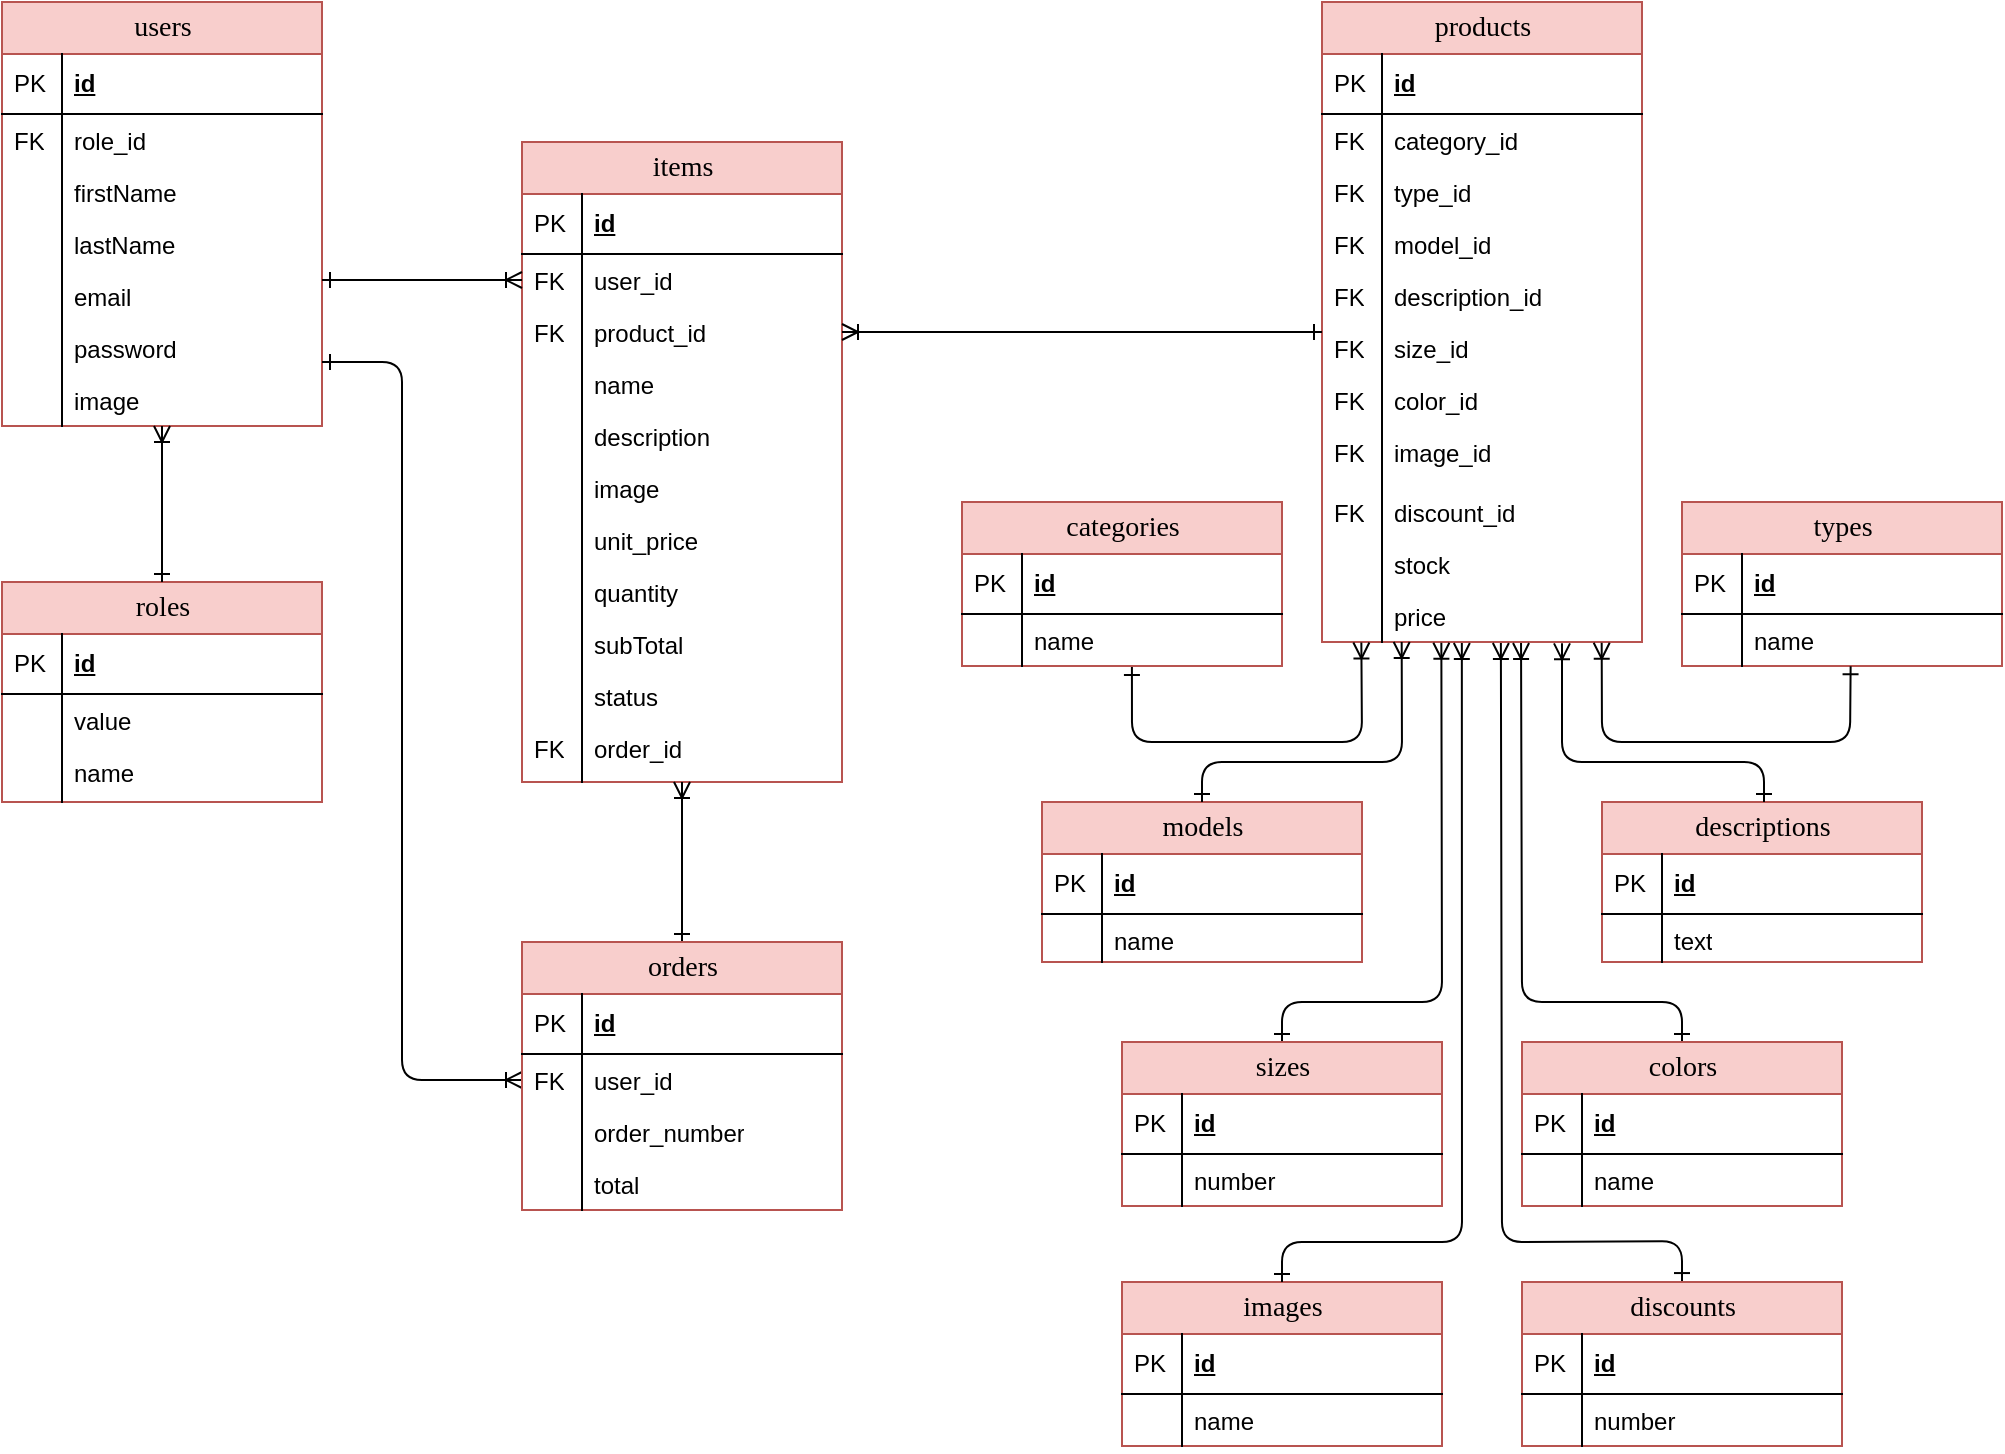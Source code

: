 <mxfile version="14.1.8" type="device"><diagram name="Page-1" id="e56a1550-8fbb-45ad-956c-1786394a9013"><mxGraphModel dx="1073" dy="885" grid="1" gridSize="10" guides="1" tooltips="1" connect="1" arrows="1" fold="1" page="1" pageScale="1" pageWidth="1100" pageHeight="850" background="#ffffff" math="0" shadow="0"><root><mxCell id="0"/><mxCell id="1" parent="0"/><mxCell id="dhrYQRchFxO8-QYvW4jf-20" value="users" style="swimlane;html=1;fontStyle=0;childLayout=stackLayout;horizontal=1;startSize=26;fillColor=#f8cecc;horizontalStack=0;resizeParent=1;resizeLast=0;collapsible=1;marginBottom=0;swimlaneFillColor=#ffffff;align=center;rounded=0;shadow=0;comic=0;labelBackgroundColor=none;strokeWidth=1;fontFamily=Verdana;fontSize=14;swimlaneLine=1;strokeColor=#b85450;" parent="1" vertex="1"><mxGeometry x="60" y="60" width="160" height="212" as="geometry"/></mxCell><mxCell id="dhrYQRchFxO8-QYvW4jf-21" value="id" style="shape=partialRectangle;top=0;left=0;right=0;bottom=1;html=1;align=left;verticalAlign=middle;fillColor=none;spacingLeft=34;spacingRight=4;whiteSpace=wrap;overflow=hidden;rotatable=0;points=[[0,0.5],[1,0.5]];portConstraint=eastwest;dropTarget=0;fontStyle=5;" parent="dhrYQRchFxO8-QYvW4jf-20" vertex="1"><mxGeometry y="26" width="160" height="30" as="geometry"/></mxCell><mxCell id="dhrYQRchFxO8-QYvW4jf-22" value="PK" style="shape=partialRectangle;top=0;left=0;bottom=0;html=1;fillColor=none;align=left;verticalAlign=middle;spacingLeft=4;spacingRight=4;whiteSpace=wrap;overflow=hidden;rotatable=0;points=[];portConstraint=eastwest;part=1;" parent="dhrYQRchFxO8-QYvW4jf-21" vertex="1" connectable="0"><mxGeometry width="30" height="30" as="geometry"/></mxCell><mxCell id="dhrYQRchFxO8-QYvW4jf-31" value="role_id" style="shape=partialRectangle;top=0;left=0;right=0;bottom=0;html=1;align=left;verticalAlign=top;fillColor=none;spacingLeft=34;spacingRight=4;whiteSpace=wrap;overflow=hidden;rotatable=0;points=[[0,0.5],[1,0.5]];portConstraint=eastwest;dropTarget=0;" parent="dhrYQRchFxO8-QYvW4jf-20" vertex="1"><mxGeometry y="56" width="160" height="26" as="geometry"/></mxCell><mxCell id="dhrYQRchFxO8-QYvW4jf-32" value="FK" style="shape=partialRectangle;top=0;left=0;bottom=0;html=1;fillColor=none;align=left;verticalAlign=top;spacingLeft=4;spacingRight=4;whiteSpace=wrap;overflow=hidden;rotatable=0;points=[];portConstraint=eastwest;part=1;" parent="dhrYQRchFxO8-QYvW4jf-31" vertex="1" connectable="0"><mxGeometry width="30" height="26" as="geometry"/></mxCell><mxCell id="dhrYQRchFxO8-QYvW4jf-23" value="firstName" style="shape=partialRectangle;top=0;left=0;right=0;bottom=0;html=1;align=left;verticalAlign=top;fillColor=none;spacingLeft=34;spacingRight=4;whiteSpace=wrap;overflow=hidden;rotatable=0;points=[[0,0.5],[1,0.5]];portConstraint=eastwest;dropTarget=0;" parent="dhrYQRchFxO8-QYvW4jf-20" vertex="1"><mxGeometry y="82" width="160" height="26" as="geometry"/></mxCell><mxCell id="dhrYQRchFxO8-QYvW4jf-24" value="" style="shape=partialRectangle;top=0;left=0;bottom=0;html=1;fillColor=none;align=left;verticalAlign=top;spacingLeft=4;spacingRight=4;whiteSpace=wrap;overflow=hidden;rotatable=0;points=[];portConstraint=eastwest;part=1;" parent="dhrYQRchFxO8-QYvW4jf-23" vertex="1" connectable="0"><mxGeometry width="30" height="26" as="geometry"/></mxCell><mxCell id="dhrYQRchFxO8-QYvW4jf-25" value="lastName" style="shape=partialRectangle;top=0;left=0;right=0;bottom=0;html=1;align=left;verticalAlign=top;fillColor=none;spacingLeft=34;spacingRight=4;whiteSpace=wrap;overflow=hidden;rotatable=0;points=[[0,0.5],[1,0.5]];portConstraint=eastwest;dropTarget=0;" parent="dhrYQRchFxO8-QYvW4jf-20" vertex="1"><mxGeometry y="108" width="160" height="26" as="geometry"/></mxCell><mxCell id="dhrYQRchFxO8-QYvW4jf-26" value="" style="shape=partialRectangle;top=0;left=0;bottom=0;html=1;fillColor=none;align=left;verticalAlign=top;spacingLeft=4;spacingRight=4;whiteSpace=wrap;overflow=hidden;rotatable=0;points=[];portConstraint=eastwest;part=1;" parent="dhrYQRchFxO8-QYvW4jf-25" vertex="1" connectable="0"><mxGeometry width="30" height="26" as="geometry"/></mxCell><mxCell id="dhrYQRchFxO8-QYvW4jf-27" value="email" style="shape=partialRectangle;top=0;left=0;right=0;bottom=0;html=1;align=left;verticalAlign=top;fillColor=none;spacingLeft=34;spacingRight=4;whiteSpace=wrap;overflow=hidden;rotatable=0;points=[[0,0.5],[1,0.5]];portConstraint=eastwest;dropTarget=0;" parent="dhrYQRchFxO8-QYvW4jf-20" vertex="1"><mxGeometry y="134" width="160" height="26" as="geometry"/></mxCell><mxCell id="dhrYQRchFxO8-QYvW4jf-28" value="" style="shape=partialRectangle;top=0;left=0;bottom=0;html=1;fillColor=none;align=left;verticalAlign=top;spacingLeft=4;spacingRight=4;whiteSpace=wrap;overflow=hidden;rotatable=0;points=[];portConstraint=eastwest;part=1;" parent="dhrYQRchFxO8-QYvW4jf-27" vertex="1" connectable="0"><mxGeometry width="30" height="26" as="geometry"/></mxCell><mxCell id="dhrYQRchFxO8-QYvW4jf-29" value="password" style="shape=partialRectangle;top=0;left=0;right=0;bottom=0;html=1;align=left;verticalAlign=top;fillColor=none;spacingLeft=34;spacingRight=4;whiteSpace=wrap;overflow=hidden;rotatable=0;points=[[0,0.5],[1,0.5]];portConstraint=eastwest;dropTarget=0;" parent="dhrYQRchFxO8-QYvW4jf-20" vertex="1"><mxGeometry y="160" width="160" height="26" as="geometry"/></mxCell><mxCell id="dhrYQRchFxO8-QYvW4jf-30" value="" style="shape=partialRectangle;top=0;left=0;bottom=0;html=1;fillColor=none;align=left;verticalAlign=top;spacingLeft=4;spacingRight=4;whiteSpace=wrap;overflow=hidden;rotatable=0;points=[];portConstraint=eastwest;part=1;" parent="dhrYQRchFxO8-QYvW4jf-29" vertex="1" connectable="0"><mxGeometry width="30" height="26" as="geometry"/></mxCell><mxCell id="dhrYQRchFxO8-QYvW4jf-129" value="image" style="shape=partialRectangle;top=0;left=0;right=0;bottom=0;html=1;align=left;verticalAlign=top;fillColor=none;spacingLeft=34;spacingRight=4;whiteSpace=wrap;overflow=hidden;rotatable=0;points=[[0,0.5],[1,0.5]];portConstraint=eastwest;dropTarget=0;" parent="dhrYQRchFxO8-QYvW4jf-20" vertex="1"><mxGeometry y="186" width="160" height="26" as="geometry"/></mxCell><mxCell id="dhrYQRchFxO8-QYvW4jf-130" value="" style="shape=partialRectangle;top=0;left=0;bottom=0;html=1;fillColor=none;align=left;verticalAlign=top;spacingLeft=4;spacingRight=4;whiteSpace=wrap;overflow=hidden;rotatable=0;points=[];portConstraint=eastwest;part=1;" parent="dhrYQRchFxO8-QYvW4jf-129" vertex="1" connectable="0"><mxGeometry width="30" height="26" as="geometry"/></mxCell><mxCell id="dhrYQRchFxO8-QYvW4jf-57" value="categories" style="swimlane;html=1;fontStyle=0;childLayout=stackLayout;horizontal=1;startSize=26;fillColor=#f8cecc;horizontalStack=0;resizeParent=1;resizeLast=0;collapsible=1;marginBottom=0;swimlaneFillColor=#ffffff;align=center;rounded=0;shadow=0;comic=0;labelBackgroundColor=none;strokeWidth=1;fontFamily=Verdana;fontSize=14;swimlaneLine=1;strokeColor=#b85450;" parent="1" vertex="1"><mxGeometry x="540" y="310" width="160" height="82" as="geometry"/></mxCell><mxCell id="dhrYQRchFxO8-QYvW4jf-58" value="id" style="shape=partialRectangle;top=0;left=0;right=0;bottom=1;html=1;align=left;verticalAlign=middle;fillColor=none;spacingLeft=34;spacingRight=4;whiteSpace=wrap;overflow=hidden;rotatable=0;points=[[0,0.5],[1,0.5]];portConstraint=eastwest;dropTarget=0;fontStyle=5;" parent="dhrYQRchFxO8-QYvW4jf-57" vertex="1"><mxGeometry y="26" width="160" height="30" as="geometry"/></mxCell><mxCell id="dhrYQRchFxO8-QYvW4jf-59" value="PK" style="shape=partialRectangle;top=0;left=0;bottom=0;html=1;fillColor=none;align=left;verticalAlign=middle;spacingLeft=4;spacingRight=4;whiteSpace=wrap;overflow=hidden;rotatable=0;points=[];portConstraint=eastwest;part=1;" parent="dhrYQRchFxO8-QYvW4jf-58" vertex="1" connectable="0"><mxGeometry width="30" height="30" as="geometry"/></mxCell><mxCell id="dhrYQRchFxO8-QYvW4jf-60" value="name" style="shape=partialRectangle;top=0;left=0;right=0;bottom=0;html=1;align=left;verticalAlign=top;fillColor=none;spacingLeft=34;spacingRight=4;whiteSpace=wrap;overflow=hidden;rotatable=0;points=[[0,0.5],[1,0.5]];portConstraint=eastwest;dropTarget=0;" parent="dhrYQRchFxO8-QYvW4jf-57" vertex="1"><mxGeometry y="56" width="160" height="26" as="geometry"/></mxCell><mxCell id="dhrYQRchFxO8-QYvW4jf-61" value="" style="shape=partialRectangle;top=0;left=0;bottom=0;html=1;fillColor=none;align=left;verticalAlign=top;spacingLeft=4;spacingRight=4;whiteSpace=wrap;overflow=hidden;rotatable=0;points=[];portConstraint=eastwest;part=1;" parent="dhrYQRchFxO8-QYvW4jf-60" vertex="1" connectable="0"><mxGeometry width="30" height="26" as="geometry"/></mxCell><mxCell id="dhrYQRchFxO8-QYvW4jf-70" value="types" style="swimlane;html=1;fontStyle=0;childLayout=stackLayout;horizontal=1;startSize=26;fillColor=#f8cecc;horizontalStack=0;resizeParent=1;resizeLast=0;collapsible=1;marginBottom=0;swimlaneFillColor=#ffffff;align=center;rounded=0;shadow=0;comic=0;labelBackgroundColor=none;strokeWidth=1;fontFamily=Verdana;fontSize=14;swimlaneLine=1;strokeColor=#b85450;" parent="1" vertex="1"><mxGeometry x="900" y="310" width="160" height="82" as="geometry"/></mxCell><mxCell id="dhrYQRchFxO8-QYvW4jf-71" value="id" style="shape=partialRectangle;top=0;left=0;right=0;bottom=1;html=1;align=left;verticalAlign=middle;fillColor=none;spacingLeft=34;spacingRight=4;whiteSpace=wrap;overflow=hidden;rotatable=0;points=[[0,0.5],[1,0.5]];portConstraint=eastwest;dropTarget=0;fontStyle=5;" parent="dhrYQRchFxO8-QYvW4jf-70" vertex="1"><mxGeometry y="26" width="160" height="30" as="geometry"/></mxCell><mxCell id="dhrYQRchFxO8-QYvW4jf-72" value="PK" style="shape=partialRectangle;top=0;left=0;bottom=0;html=1;fillColor=none;align=left;verticalAlign=middle;spacingLeft=4;spacingRight=4;whiteSpace=wrap;overflow=hidden;rotatable=0;points=[];portConstraint=eastwest;part=1;" parent="dhrYQRchFxO8-QYvW4jf-71" vertex="1" connectable="0"><mxGeometry width="30" height="30" as="geometry"/></mxCell><mxCell id="dhrYQRchFxO8-QYvW4jf-73" value="name" style="shape=partialRectangle;top=0;left=0;right=0;bottom=0;html=1;align=left;verticalAlign=top;fillColor=none;spacingLeft=34;spacingRight=4;whiteSpace=wrap;overflow=hidden;rotatable=0;points=[[0,0.5],[1,0.5]];portConstraint=eastwest;dropTarget=0;" parent="dhrYQRchFxO8-QYvW4jf-70" vertex="1"><mxGeometry y="56" width="160" height="26" as="geometry"/></mxCell><mxCell id="dhrYQRchFxO8-QYvW4jf-74" value="" style="shape=partialRectangle;top=0;left=0;bottom=0;html=1;fillColor=none;align=left;verticalAlign=top;spacingLeft=4;spacingRight=4;whiteSpace=wrap;overflow=hidden;rotatable=0;points=[];portConstraint=eastwest;part=1;" parent="dhrYQRchFxO8-QYvW4jf-73" vertex="1" connectable="0"><mxGeometry width="30" height="26" as="geometry"/></mxCell><mxCell id="dhrYQRchFxO8-QYvW4jf-103" value="items" style="swimlane;html=1;fontStyle=0;childLayout=stackLayout;horizontal=1;startSize=26;fillColor=#f8cecc;horizontalStack=0;resizeParent=1;resizeLast=0;collapsible=1;marginBottom=0;swimlaneFillColor=#ffffff;align=center;rounded=0;shadow=0;comic=0;labelBackgroundColor=none;strokeWidth=1;fontFamily=Verdana;fontSize=14;swimlaneLine=1;strokeColor=#b85450;" parent="1" vertex="1"><mxGeometry x="320" y="130" width="160" height="320" as="geometry"/></mxCell><mxCell id="dhrYQRchFxO8-QYvW4jf-104" value="id" style="shape=partialRectangle;top=0;left=0;right=0;bottom=1;html=1;align=left;verticalAlign=middle;fillColor=none;spacingLeft=34;spacingRight=4;whiteSpace=wrap;overflow=hidden;rotatable=0;points=[[0,0.5],[1,0.5]];portConstraint=eastwest;dropTarget=0;fontStyle=5;" parent="dhrYQRchFxO8-QYvW4jf-103" vertex="1"><mxGeometry y="26" width="160" height="30" as="geometry"/></mxCell><mxCell id="dhrYQRchFxO8-QYvW4jf-105" value="PK" style="shape=partialRectangle;top=0;left=0;bottom=0;html=1;fillColor=none;align=left;verticalAlign=middle;spacingLeft=4;spacingRight=4;whiteSpace=wrap;overflow=hidden;rotatable=0;points=[];portConstraint=eastwest;part=1;" parent="dhrYQRchFxO8-QYvW4jf-104" vertex="1" connectable="0"><mxGeometry width="30" height="30" as="geometry"/></mxCell><mxCell id="dhrYQRchFxO8-QYvW4jf-171" value="user_id" style="shape=partialRectangle;top=0;left=0;right=0;bottom=0;html=1;align=left;verticalAlign=top;fillColor=none;spacingLeft=34;spacingRight=4;whiteSpace=wrap;overflow=hidden;rotatable=0;points=[[0,0.5],[1,0.5]];portConstraint=eastwest;dropTarget=0;" parent="dhrYQRchFxO8-QYvW4jf-103" vertex="1"><mxGeometry y="56" width="160" height="26" as="geometry"/></mxCell><mxCell id="dhrYQRchFxO8-QYvW4jf-172" value="FK" style="shape=partialRectangle;top=0;left=0;bottom=0;html=1;fillColor=none;align=left;verticalAlign=top;spacingLeft=4;spacingRight=4;whiteSpace=wrap;overflow=hidden;rotatable=0;points=[];portConstraint=eastwest;part=1;" parent="dhrYQRchFxO8-QYvW4jf-171" vertex="1" connectable="0"><mxGeometry width="30" height="26" as="geometry"/></mxCell><mxCell id="dhrYQRchFxO8-QYvW4jf-280" value="product_id" style="shape=partialRectangle;top=0;left=0;right=0;bottom=0;html=1;align=left;verticalAlign=top;fillColor=none;spacingLeft=34;spacingRight=4;whiteSpace=wrap;overflow=hidden;rotatable=0;points=[[0,0.5],[1,0.5]];portConstraint=eastwest;dropTarget=0;" parent="dhrYQRchFxO8-QYvW4jf-103" vertex="1"><mxGeometry y="82" width="160" height="26" as="geometry"/></mxCell><mxCell id="dhrYQRchFxO8-QYvW4jf-281" value="FK" style="shape=partialRectangle;top=0;left=0;bottom=0;html=1;fillColor=none;align=left;verticalAlign=top;spacingLeft=4;spacingRight=4;whiteSpace=wrap;overflow=hidden;rotatable=0;points=[];portConstraint=eastwest;part=1;" parent="dhrYQRchFxO8-QYvW4jf-280" vertex="1" connectable="0"><mxGeometry width="30" height="26" as="geometry"/></mxCell><mxCell id="dhrYQRchFxO8-QYvW4jf-106" value="name" style="shape=partialRectangle;top=0;left=0;right=0;bottom=0;html=1;align=left;verticalAlign=top;fillColor=none;spacingLeft=34;spacingRight=4;whiteSpace=wrap;overflow=hidden;rotatable=0;points=[[0,0.5],[1,0.5]];portConstraint=eastwest;dropTarget=0;" parent="dhrYQRchFxO8-QYvW4jf-103" vertex="1"><mxGeometry y="108" width="160" height="26" as="geometry"/></mxCell><mxCell id="dhrYQRchFxO8-QYvW4jf-107" value="" style="shape=partialRectangle;top=0;left=0;bottom=0;html=1;fillColor=none;align=left;verticalAlign=top;spacingLeft=4;spacingRight=4;whiteSpace=wrap;overflow=hidden;rotatable=0;points=[];portConstraint=eastwest;part=1;" parent="dhrYQRchFxO8-QYvW4jf-106" vertex="1" connectable="0"><mxGeometry width="30" height="26" as="geometry"/></mxCell><mxCell id="dhrYQRchFxO8-QYvW4jf-110" value="description" style="shape=partialRectangle;top=0;left=0;right=0;bottom=0;html=1;align=left;verticalAlign=top;fillColor=none;spacingLeft=34;spacingRight=4;whiteSpace=wrap;overflow=hidden;rotatable=0;points=[[0,0.5],[1,0.5]];portConstraint=eastwest;dropTarget=0;" parent="dhrYQRchFxO8-QYvW4jf-103" vertex="1"><mxGeometry y="134" width="160" height="26" as="geometry"/></mxCell><mxCell id="dhrYQRchFxO8-QYvW4jf-111" value="" style="shape=partialRectangle;top=0;left=0;bottom=0;html=1;fillColor=none;align=left;verticalAlign=top;spacingLeft=4;spacingRight=4;whiteSpace=wrap;overflow=hidden;rotatable=0;points=[];portConstraint=eastwest;part=1;" parent="dhrYQRchFxO8-QYvW4jf-110" vertex="1" connectable="0"><mxGeometry width="30" height="26" as="geometry"/></mxCell><mxCell id="dhrYQRchFxO8-QYvW4jf-169" value="image" style="shape=partialRectangle;top=0;left=0;right=0;bottom=0;html=1;align=left;verticalAlign=top;fillColor=none;spacingLeft=34;spacingRight=4;whiteSpace=wrap;overflow=hidden;rotatable=0;points=[[0,0.5],[1,0.5]];portConstraint=eastwest;dropTarget=0;" parent="dhrYQRchFxO8-QYvW4jf-103" vertex="1"><mxGeometry y="160" width="160" height="26" as="geometry"/></mxCell><mxCell id="dhrYQRchFxO8-QYvW4jf-170" value="" style="shape=partialRectangle;top=0;left=0;bottom=0;html=1;fillColor=none;align=left;verticalAlign=top;spacingLeft=4;spacingRight=4;whiteSpace=wrap;overflow=hidden;rotatable=0;points=[];portConstraint=eastwest;part=1;" parent="dhrYQRchFxO8-QYvW4jf-169" vertex="1" connectable="0"><mxGeometry width="30" height="26" as="geometry"/></mxCell><mxCell id="dhrYQRchFxO8-QYvW4jf-108" value="unit_price" style="shape=partialRectangle;top=0;left=0;right=0;bottom=0;html=1;align=left;verticalAlign=top;fillColor=none;spacingLeft=34;spacingRight=4;whiteSpace=wrap;overflow=hidden;rotatable=0;points=[[0,0.5],[1,0.5]];portConstraint=eastwest;dropTarget=0;" parent="dhrYQRchFxO8-QYvW4jf-103" vertex="1"><mxGeometry y="186" width="160" height="26" as="geometry"/></mxCell><mxCell id="dhrYQRchFxO8-QYvW4jf-109" value="" style="shape=partialRectangle;top=0;left=0;bottom=0;html=1;fillColor=none;align=left;verticalAlign=top;spacingLeft=4;spacingRight=4;whiteSpace=wrap;overflow=hidden;rotatable=0;points=[];portConstraint=eastwest;part=1;" parent="dhrYQRchFxO8-QYvW4jf-108" vertex="1" connectable="0"><mxGeometry width="30" height="26" as="geometry"/></mxCell><mxCell id="dhrYQRchFxO8-QYvW4jf-112" value="quantity" style="shape=partialRectangle;top=0;left=0;right=0;bottom=0;html=1;align=left;verticalAlign=top;fillColor=none;spacingLeft=34;spacingRight=4;whiteSpace=wrap;overflow=hidden;rotatable=0;points=[[0,0.5],[1,0.5]];portConstraint=eastwest;dropTarget=0;" parent="dhrYQRchFxO8-QYvW4jf-103" vertex="1"><mxGeometry y="212" width="160" height="26" as="geometry"/></mxCell><mxCell id="dhrYQRchFxO8-QYvW4jf-113" value="" style="shape=partialRectangle;top=0;left=0;bottom=0;html=1;fillColor=none;align=left;verticalAlign=top;spacingLeft=4;spacingRight=4;whiteSpace=wrap;overflow=hidden;rotatable=0;points=[];portConstraint=eastwest;part=1;" parent="dhrYQRchFxO8-QYvW4jf-112" vertex="1" connectable="0"><mxGeometry width="30" height="26" as="geometry"/></mxCell><mxCell id="dhrYQRchFxO8-QYvW4jf-114" value="subTotal" style="shape=partialRectangle;top=0;left=0;right=0;bottom=0;html=1;align=left;verticalAlign=top;fillColor=none;spacingLeft=34;spacingRight=4;whiteSpace=wrap;overflow=hidden;rotatable=0;points=[[0,0.5],[1,0.5]];portConstraint=eastwest;dropTarget=0;" parent="dhrYQRchFxO8-QYvW4jf-103" vertex="1"><mxGeometry y="238" width="160" height="26" as="geometry"/></mxCell><mxCell id="dhrYQRchFxO8-QYvW4jf-115" value="" style="shape=partialRectangle;top=0;left=0;bottom=0;html=1;fillColor=none;align=left;verticalAlign=top;spacingLeft=4;spacingRight=4;whiteSpace=wrap;overflow=hidden;rotatable=0;points=[];portConstraint=eastwest;part=1;" parent="dhrYQRchFxO8-QYvW4jf-114" vertex="1" connectable="0"><mxGeometry width="30" height="26" as="geometry"/></mxCell><mxCell id="dhrYQRchFxO8-QYvW4jf-173" value="status" style="shape=partialRectangle;top=0;left=0;right=0;bottom=0;html=1;align=left;verticalAlign=top;fillColor=none;spacingLeft=34;spacingRight=4;whiteSpace=wrap;overflow=hidden;rotatable=0;points=[[0,0.5],[1,0.5]];portConstraint=eastwest;dropTarget=0;" parent="dhrYQRchFxO8-QYvW4jf-103" vertex="1"><mxGeometry y="264" width="160" height="26" as="geometry"/></mxCell><mxCell id="dhrYQRchFxO8-QYvW4jf-174" value="" style="shape=partialRectangle;top=0;left=0;bottom=0;html=1;fillColor=none;align=left;verticalAlign=top;spacingLeft=4;spacingRight=4;whiteSpace=wrap;overflow=hidden;rotatable=0;points=[];portConstraint=eastwest;part=1;" parent="dhrYQRchFxO8-QYvW4jf-173" vertex="1" connectable="0"><mxGeometry width="30" height="26" as="geometry"/></mxCell><mxCell id="dhrYQRchFxO8-QYvW4jf-175" value="order_id" style="shape=partialRectangle;top=0;left=0;right=0;bottom=0;html=1;align=left;verticalAlign=top;fillColor=none;spacingLeft=34;spacingRight=4;whiteSpace=wrap;overflow=hidden;rotatable=0;points=[[0,0.5],[1,0.5]];portConstraint=eastwest;dropTarget=0;" parent="dhrYQRchFxO8-QYvW4jf-103" vertex="1"><mxGeometry y="290" width="160" height="30" as="geometry"/></mxCell><mxCell id="dhrYQRchFxO8-QYvW4jf-176" value="FK" style="shape=partialRectangle;top=0;left=0;bottom=0;html=1;fillColor=none;align=left;verticalAlign=top;spacingLeft=4;spacingRight=4;whiteSpace=wrap;overflow=hidden;rotatable=0;points=[];portConstraint=eastwest;part=1;" parent="dhrYQRchFxO8-QYvW4jf-175" vertex="1" connectable="0"><mxGeometry width="30" height="30.0" as="geometry"/></mxCell><mxCell id="dhrYQRchFxO8-QYvW4jf-142" value="products" style="swimlane;html=1;fontStyle=0;childLayout=stackLayout;horizontal=1;startSize=26;fillColor=#f8cecc;horizontalStack=0;resizeParent=1;resizeLast=0;collapsible=1;marginBottom=0;swimlaneFillColor=#ffffff;align=center;rounded=0;shadow=0;comic=0;labelBackgroundColor=none;strokeWidth=1;fontFamily=Verdana;fontSize=14;swimlaneLine=1;strokeColor=#b85450;" parent="1" vertex="1"><mxGeometry x="720" y="60" width="160" height="320" as="geometry"/></mxCell><mxCell id="dhrYQRchFxO8-QYvW4jf-143" value="id" style="shape=partialRectangle;top=0;left=0;right=0;bottom=1;html=1;align=left;verticalAlign=middle;fillColor=none;spacingLeft=34;spacingRight=4;whiteSpace=wrap;overflow=hidden;rotatable=0;points=[[0,0.5],[1,0.5]];portConstraint=eastwest;dropTarget=0;fontStyle=5;" parent="dhrYQRchFxO8-QYvW4jf-142" vertex="1"><mxGeometry y="26" width="160" height="30" as="geometry"/></mxCell><mxCell id="dhrYQRchFxO8-QYvW4jf-144" value="PK" style="shape=partialRectangle;top=0;left=0;bottom=0;html=1;fillColor=none;align=left;verticalAlign=middle;spacingLeft=4;spacingRight=4;whiteSpace=wrap;overflow=hidden;rotatable=0;points=[];portConstraint=eastwest;part=1;" parent="dhrYQRchFxO8-QYvW4jf-143" vertex="1" connectable="0"><mxGeometry width="30" height="30" as="geometry"/></mxCell><mxCell id="dhrYQRchFxO8-QYvW4jf-149" value="category_id" style="shape=partialRectangle;top=0;left=0;right=0;bottom=0;html=1;align=left;verticalAlign=top;fillColor=none;spacingLeft=34;spacingRight=4;whiteSpace=wrap;overflow=hidden;rotatable=0;points=[[0,0.5],[1,0.5]];portConstraint=eastwest;dropTarget=0;" parent="dhrYQRchFxO8-QYvW4jf-142" vertex="1"><mxGeometry y="56" width="160" height="26" as="geometry"/></mxCell><mxCell id="dhrYQRchFxO8-QYvW4jf-150" value="FK" style="shape=partialRectangle;top=0;left=0;bottom=0;html=1;fillColor=none;align=left;verticalAlign=top;spacingLeft=4;spacingRight=4;whiteSpace=wrap;overflow=hidden;rotatable=0;points=[];portConstraint=eastwest;part=1;" parent="dhrYQRchFxO8-QYvW4jf-149" vertex="1" connectable="0"><mxGeometry width="30" height="26" as="geometry"/></mxCell><mxCell id="dhrYQRchFxO8-QYvW4jf-151" value="type_id" style="shape=partialRectangle;top=0;left=0;right=0;bottom=0;html=1;align=left;verticalAlign=top;fillColor=none;spacingLeft=34;spacingRight=4;whiteSpace=wrap;overflow=hidden;rotatable=0;points=[[0,0.5],[1,0.5]];portConstraint=eastwest;dropTarget=0;" parent="dhrYQRchFxO8-QYvW4jf-142" vertex="1"><mxGeometry y="82" width="160" height="26" as="geometry"/></mxCell><mxCell id="dhrYQRchFxO8-QYvW4jf-152" value="&lt;span&gt;FK&lt;/span&gt;" style="shape=partialRectangle;top=0;left=0;bottom=0;html=1;fillColor=none;align=left;verticalAlign=top;spacingLeft=4;spacingRight=4;whiteSpace=wrap;overflow=hidden;rotatable=0;points=[];portConstraint=eastwest;part=1;" parent="dhrYQRchFxO8-QYvW4jf-151" vertex="1" connectable="0"><mxGeometry width="30" height="26" as="geometry"/></mxCell><mxCell id="dN6dxT-3AO-PRCXDBFrP-5" value="model_id" style="shape=partialRectangle;top=0;left=0;right=0;bottom=0;html=1;align=left;verticalAlign=top;fillColor=none;spacingLeft=34;spacingRight=4;whiteSpace=wrap;overflow=hidden;rotatable=0;points=[[0,0.5],[1,0.5]];portConstraint=eastwest;dropTarget=0;" parent="dhrYQRchFxO8-QYvW4jf-142" vertex="1"><mxGeometry y="108" width="160" height="26" as="geometry"/></mxCell><mxCell id="dN6dxT-3AO-PRCXDBFrP-6" value="FK" style="shape=partialRectangle;top=0;left=0;bottom=0;html=1;fillColor=none;align=left;verticalAlign=top;spacingLeft=4;spacingRight=4;whiteSpace=wrap;overflow=hidden;rotatable=0;points=[];portConstraint=eastwest;part=1;" parent="dN6dxT-3AO-PRCXDBFrP-5" vertex="1" connectable="0"><mxGeometry width="30" height="26" as="geometry"/></mxCell><mxCell id="dhrYQRchFxO8-QYvW4jf-145" value="description_id" style="shape=partialRectangle;top=0;left=0;right=0;bottom=0;html=1;align=left;verticalAlign=top;fillColor=none;spacingLeft=34;spacingRight=4;whiteSpace=wrap;overflow=hidden;rotatable=0;points=[[0,0.5],[1,0.5]];portConstraint=eastwest;dropTarget=0;" parent="dhrYQRchFxO8-QYvW4jf-142" vertex="1"><mxGeometry y="134" width="160" height="26" as="geometry"/></mxCell><mxCell id="dhrYQRchFxO8-QYvW4jf-146" value="FK" style="shape=partialRectangle;top=0;left=0;bottom=0;html=1;fillColor=none;align=left;verticalAlign=top;spacingLeft=4;spacingRight=4;whiteSpace=wrap;overflow=hidden;rotatable=0;points=[];portConstraint=eastwest;part=1;" parent="dhrYQRchFxO8-QYvW4jf-145" vertex="1" connectable="0"><mxGeometry width="30" height="26" as="geometry"/></mxCell><mxCell id="dhrYQRchFxO8-QYvW4jf-153" value="size_id" style="shape=partialRectangle;top=0;left=0;right=0;bottom=0;html=1;align=left;verticalAlign=top;fillColor=none;spacingLeft=34;spacingRight=4;whiteSpace=wrap;overflow=hidden;rotatable=0;points=[[0,0.5],[1,0.5]];portConstraint=eastwest;dropTarget=0;" parent="dhrYQRchFxO8-QYvW4jf-142" vertex="1"><mxGeometry y="160" width="160" height="26" as="geometry"/></mxCell><mxCell id="dhrYQRchFxO8-QYvW4jf-154" value="&lt;span&gt;FK&lt;/span&gt;" style="shape=partialRectangle;top=0;left=0;bottom=0;html=1;fillColor=none;align=left;verticalAlign=top;spacingLeft=4;spacingRight=4;whiteSpace=wrap;overflow=hidden;rotatable=0;points=[];portConstraint=eastwest;part=1;" parent="dhrYQRchFxO8-QYvW4jf-153" vertex="1" connectable="0"><mxGeometry width="30" height="26" as="geometry"/></mxCell><mxCell id="dhrYQRchFxO8-QYvW4jf-155" value="color_id" style="shape=partialRectangle;top=0;left=0;right=0;bottom=0;html=1;align=left;verticalAlign=top;fillColor=none;spacingLeft=34;spacingRight=4;whiteSpace=wrap;overflow=hidden;rotatable=0;points=[[0,0.5],[1,0.5]];portConstraint=eastwest;dropTarget=0;" parent="dhrYQRchFxO8-QYvW4jf-142" vertex="1"><mxGeometry y="186" width="160" height="26" as="geometry"/></mxCell><mxCell id="dhrYQRchFxO8-QYvW4jf-156" value="&lt;span&gt;FK&lt;/span&gt;" style="shape=partialRectangle;top=0;left=0;bottom=0;html=1;fillColor=none;align=left;verticalAlign=top;spacingLeft=4;spacingRight=4;whiteSpace=wrap;overflow=hidden;rotatable=0;points=[];portConstraint=eastwest;part=1;" parent="dhrYQRchFxO8-QYvW4jf-155" vertex="1" connectable="0"><mxGeometry width="30" height="26" as="geometry"/></mxCell><mxCell id="dhrYQRchFxO8-QYvW4jf-157" value="image_id" style="shape=partialRectangle;top=0;left=0;right=0;bottom=0;html=1;align=left;verticalAlign=top;fillColor=none;spacingLeft=34;spacingRight=4;whiteSpace=wrap;overflow=hidden;rotatable=0;points=[[0,0.5],[1,0.5]];portConstraint=eastwest;dropTarget=0;" parent="dhrYQRchFxO8-QYvW4jf-142" vertex="1"><mxGeometry y="212" width="160" height="30" as="geometry"/></mxCell><mxCell id="dhrYQRchFxO8-QYvW4jf-158" value="FK" style="shape=partialRectangle;top=0;left=0;bottom=0;html=1;fillColor=none;align=left;verticalAlign=top;spacingLeft=4;spacingRight=4;whiteSpace=wrap;overflow=hidden;rotatable=0;points=[];portConstraint=eastwest;part=1;" parent="dhrYQRchFxO8-QYvW4jf-157" vertex="1" connectable="0"><mxGeometry width="30" height="30.0" as="geometry"/></mxCell><mxCell id="dhrYQRchFxO8-QYvW4jf-161" value="discount_id" style="shape=partialRectangle;top=0;left=0;right=0;bottom=0;html=1;align=left;verticalAlign=top;fillColor=none;spacingLeft=34;spacingRight=4;whiteSpace=wrap;overflow=hidden;rotatable=0;points=[[0,0.5],[1,0.5]];portConstraint=eastwest;dropTarget=0;" parent="dhrYQRchFxO8-QYvW4jf-142" vertex="1"><mxGeometry y="242" width="160" height="26" as="geometry"/></mxCell><mxCell id="dhrYQRchFxO8-QYvW4jf-162" value="FK" style="shape=partialRectangle;top=0;left=0;bottom=0;html=1;fillColor=none;align=left;verticalAlign=top;spacingLeft=4;spacingRight=4;whiteSpace=wrap;overflow=hidden;rotatable=0;points=[];portConstraint=eastwest;part=1;" parent="dhrYQRchFxO8-QYvW4jf-161" vertex="1" connectable="0"><mxGeometry width="30" height="26" as="geometry"/></mxCell><mxCell id="dhrYQRchFxO8-QYvW4jf-159" value="stock" style="shape=partialRectangle;top=0;left=0;right=0;bottom=0;html=1;align=left;verticalAlign=top;fillColor=none;spacingLeft=34;spacingRight=4;whiteSpace=wrap;overflow=hidden;rotatable=0;points=[[0,0.5],[1,0.5]];portConstraint=eastwest;dropTarget=0;" parent="dhrYQRchFxO8-QYvW4jf-142" vertex="1"><mxGeometry y="268" width="160" height="26" as="geometry"/></mxCell><mxCell id="dhrYQRchFxO8-QYvW4jf-160" value="" style="shape=partialRectangle;top=0;left=0;bottom=0;html=1;fillColor=none;align=left;verticalAlign=top;spacingLeft=4;spacingRight=4;whiteSpace=wrap;overflow=hidden;rotatable=0;points=[];portConstraint=eastwest;part=1;" parent="dhrYQRchFxO8-QYvW4jf-159" vertex="1" connectable="0"><mxGeometry width="30" height="26" as="geometry"/></mxCell><mxCell id="dN6dxT-3AO-PRCXDBFrP-46" value="price" style="shape=partialRectangle;top=0;left=0;right=0;bottom=0;html=1;align=left;verticalAlign=top;fillColor=none;spacingLeft=34;spacingRight=4;whiteSpace=wrap;overflow=hidden;rotatable=0;points=[[0,0.5],[1,0.5]];portConstraint=eastwest;dropTarget=0;" parent="dhrYQRchFxO8-QYvW4jf-142" vertex="1"><mxGeometry y="294" width="160" height="26" as="geometry"/></mxCell><mxCell id="dN6dxT-3AO-PRCXDBFrP-47" value="" style="shape=partialRectangle;top=0;left=0;bottom=0;html=1;fillColor=none;align=left;verticalAlign=top;spacingLeft=4;spacingRight=4;whiteSpace=wrap;overflow=hidden;rotatable=0;points=[];portConstraint=eastwest;part=1;" parent="dN6dxT-3AO-PRCXDBFrP-46" vertex="1" connectable="0"><mxGeometry width="30" height="26" as="geometry"/></mxCell><mxCell id="dhrYQRchFxO8-QYvW4jf-247" value="roles" style="swimlane;html=1;fontStyle=0;childLayout=stackLayout;horizontal=1;startSize=26;fillColor=#f8cecc;horizontalStack=0;resizeParent=1;resizeLast=0;collapsible=1;marginBottom=0;swimlaneFillColor=#ffffff;align=center;rounded=0;shadow=0;comic=0;labelBackgroundColor=none;strokeWidth=1;fontFamily=Verdana;fontSize=14;swimlaneLine=1;strokeColor=#b85450;" parent="1" vertex="1"><mxGeometry x="60" y="350" width="160" height="110" as="geometry"/></mxCell><mxCell id="dhrYQRchFxO8-QYvW4jf-248" value="id" style="shape=partialRectangle;top=0;left=0;right=0;bottom=1;html=1;align=left;verticalAlign=middle;fillColor=none;spacingLeft=34;spacingRight=4;whiteSpace=wrap;overflow=hidden;rotatable=0;points=[[0,0.5],[1,0.5]];portConstraint=eastwest;dropTarget=0;fontStyle=5;" parent="dhrYQRchFxO8-QYvW4jf-247" vertex="1"><mxGeometry y="26" width="160" height="30" as="geometry"/></mxCell><mxCell id="dhrYQRchFxO8-QYvW4jf-249" value="PK" style="shape=partialRectangle;top=0;left=0;bottom=0;html=1;fillColor=none;align=left;verticalAlign=middle;spacingLeft=4;spacingRight=4;whiteSpace=wrap;overflow=hidden;rotatable=0;points=[];portConstraint=eastwest;part=1;" parent="dhrYQRchFxO8-QYvW4jf-248" vertex="1" connectable="0"><mxGeometry width="30" height="30" as="geometry"/></mxCell><mxCell id="dhrYQRchFxO8-QYvW4jf-250" value="value" style="shape=partialRectangle;top=0;left=0;right=0;bottom=0;html=1;align=left;verticalAlign=top;fillColor=none;spacingLeft=34;spacingRight=4;whiteSpace=wrap;overflow=hidden;rotatable=0;points=[[0,0.5],[1,0.5]];portConstraint=eastwest;dropTarget=0;" parent="dhrYQRchFxO8-QYvW4jf-247" vertex="1"><mxGeometry y="56" width="160" height="26" as="geometry"/></mxCell><mxCell id="dhrYQRchFxO8-QYvW4jf-251" value="" style="shape=partialRectangle;top=0;left=0;bottom=0;html=1;fillColor=none;align=left;verticalAlign=top;spacingLeft=4;spacingRight=4;whiteSpace=wrap;overflow=hidden;rotatable=0;points=[];portConstraint=eastwest;part=1;" parent="dhrYQRchFxO8-QYvW4jf-250" vertex="1" connectable="0"><mxGeometry width="30" height="26" as="geometry"/></mxCell><mxCell id="dhrYQRchFxO8-QYvW4jf-252" value="name" style="shape=partialRectangle;top=0;left=0;right=0;bottom=0;html=1;align=left;verticalAlign=top;fillColor=none;spacingLeft=34;spacingRight=4;whiteSpace=wrap;overflow=hidden;rotatable=0;points=[[0,0.5],[1,0.5]];portConstraint=eastwest;dropTarget=0;" parent="dhrYQRchFxO8-QYvW4jf-247" vertex="1"><mxGeometry y="82" width="160" height="28" as="geometry"/></mxCell><mxCell id="dhrYQRchFxO8-QYvW4jf-253" value="" style="shape=partialRectangle;top=0;left=0;bottom=0;html=1;fillColor=none;align=left;verticalAlign=top;spacingLeft=4;spacingRight=4;whiteSpace=wrap;overflow=hidden;rotatable=0;points=[];portConstraint=eastwest;part=1;" parent="dhrYQRchFxO8-QYvW4jf-252" vertex="1" connectable="0"><mxGeometry width="30" height="28" as="geometry"/></mxCell><mxCell id="dhrYQRchFxO8-QYvW4jf-272" value="" style="endArrow=ERoneToMany;html=1;exitX=0.5;exitY=0;exitDx=0;exitDy=0;endFill=0;startArrow=ERone;startFill=0;" parent="1" source="dhrYQRchFxO8-QYvW4jf-247" target="dhrYQRchFxO8-QYvW4jf-129" edge="1"><mxGeometry width="50" height="50" relative="1" as="geometry"><mxPoint x="210" y="430" as="sourcePoint"/><mxPoint x="140" y="300" as="targetPoint"/></mxGeometry></mxCell><mxCell id="dhrYQRchFxO8-QYvW4jf-274" value="" style="endArrow=ERoneToMany;html=1;endFill=0;startArrow=ERone;startFill=0;exitX=0.527;exitY=1.004;exitDx=0;exitDy=0;exitPerimeter=0;entryX=0.874;entryY=1.014;entryDx=0;entryDy=0;entryPerimeter=0;" parent="1" source="dhrYQRchFxO8-QYvW4jf-73" target="dN6dxT-3AO-PRCXDBFrP-46" edge="1"><mxGeometry width="50" height="50" relative="1" as="geometry"><mxPoint x="984" y="410" as="sourcePoint"/><mxPoint x="860" y="410" as="targetPoint"/><Array as="points"><mxPoint x="984" y="430"/><mxPoint x="860" y="430"/></Array></mxGeometry></mxCell><mxCell id="dhrYQRchFxO8-QYvW4jf-275" value="" style="endArrow=ERoneToMany;html=1;endFill=0;startArrow=ERone;startFill=0;entryX=0.373;entryY=1.014;entryDx=0;entryDy=0;entryPerimeter=0;" parent="1" target="dN6dxT-3AO-PRCXDBFrP-46" edge="1"><mxGeometry width="50" height="50" relative="1" as="geometry"><mxPoint x="700" y="580" as="sourcePoint"/><mxPoint x="780" y="420" as="targetPoint"/><Array as="points"><mxPoint x="700" y="560"/><mxPoint x="780" y="560"/></Array></mxGeometry></mxCell><mxCell id="dhrYQRchFxO8-QYvW4jf-276" value="" style="endArrow=ERoneToMany;html=1;endFill=0;startArrow=ERone;startFill=0;entryX=0.622;entryY=1.02;entryDx=0;entryDy=0;entryPerimeter=0;" parent="1" target="dN6dxT-3AO-PRCXDBFrP-46" edge="1"><mxGeometry width="50" height="50" relative="1" as="geometry"><mxPoint x="900" y="580" as="sourcePoint"/><mxPoint x="820" y="410" as="targetPoint"/><Array as="points"><mxPoint x="900" y="560"/><mxPoint x="820" y="560"/></Array></mxGeometry></mxCell><mxCell id="dhrYQRchFxO8-QYvW4jf-277" value="" style="endArrow=ERoneToMany;html=1;endFill=0;startArrow=ERone;startFill=0;entryX=1;entryY=0.5;entryDx=0;entryDy=0;exitX=0;exitY=0.192;exitDx=0;exitDy=0;exitPerimeter=0;" parent="1" source="dhrYQRchFxO8-QYvW4jf-153" target="dhrYQRchFxO8-QYvW4jf-280" edge="1"><mxGeometry width="50" height="50" relative="1" as="geometry"><mxPoint x="690" y="225" as="sourcePoint"/><mxPoint x="560" y="320" as="targetPoint"/></mxGeometry></mxCell><mxCell id="dhrYQRchFxO8-QYvW4jf-278" value="" style="endArrow=ERoneToMany;html=1;endFill=0;startArrow=ERone;startFill=0;entryX=0;entryY=0.5;entryDx=0;entryDy=0;exitX=1;exitY=0.192;exitDx=0;exitDy=0;exitPerimeter=0;" parent="1" source="dhrYQRchFxO8-QYvW4jf-27" target="dhrYQRchFxO8-QYvW4jf-171" edge="1"><mxGeometry width="50" height="50" relative="1" as="geometry"><mxPoint x="230" y="199" as="sourcePoint"/><mxPoint x="330" y="199" as="targetPoint"/><Array as="points"/></mxGeometry></mxCell><mxCell id="dhrYQRchFxO8-QYvW4jf-279" value="" style="endArrow=ERoneToMany;html=1;endFill=0;startArrow=ERone;startFill=0;exitX=0.5;exitY=0;exitDx=0;exitDy=0;entryX=0.5;entryY=1;entryDx=0;entryDy=0;entryPerimeter=0;" parent="1" source="Xu63fAopfNsZyCCjmnR5-41" target="dhrYQRchFxO8-QYvW4jf-175" edge="1"><mxGeometry width="50" height="50" relative="1" as="geometry"><mxPoint x="399" y="520" as="sourcePoint"/><mxPoint x="400" y="470" as="targetPoint"/></mxGeometry></mxCell><mxCell id="dhrYQRchFxO8-QYvW4jf-282" value="" style="endArrow=ERoneToMany;html=1;endFill=0;startArrow=ERone;startFill=0;exitX=1;exitY=0.808;exitDx=0;exitDy=0;exitPerimeter=0;entryX=0;entryY=0.5;entryDx=0;entryDy=0;" parent="1" target="Xu63fAopfNsZyCCjmnR5-44" edge="1"><mxGeometry width="50" height="50" relative="1" as="geometry"><mxPoint x="220" y="240.008" as="sourcePoint"/><mxPoint x="370" y="599" as="targetPoint"/><Array as="points"><mxPoint x="260" y="240"/><mxPoint x="260" y="599"/></Array></mxGeometry></mxCell><mxCell id="Xu63fAopfNsZyCCjmnR5-25" value="" style="endArrow=ERoneToMany;html=1;endFill=0;startArrow=ERone;startFill=0;exitX=0.531;exitY=1.019;exitDx=0;exitDy=0;exitPerimeter=0;entryX=0.123;entryY=1.01;entryDx=0;entryDy=0;entryPerimeter=0;" parent="1" source="dhrYQRchFxO8-QYvW4jf-60" target="dN6dxT-3AO-PRCXDBFrP-46" edge="1"><mxGeometry width="50" height="50" relative="1" as="geometry"><mxPoint x="605" y="400" as="sourcePoint"/><mxPoint x="740" y="410" as="targetPoint"/><Array as="points"><mxPoint x="625" y="430"/><mxPoint x="740" y="430"/></Array></mxGeometry></mxCell><mxCell id="Xu63fAopfNsZyCCjmnR5-41" value="orders" style="swimlane;html=1;fontStyle=0;childLayout=stackLayout;horizontal=1;startSize=26;fillColor=#f8cecc;horizontalStack=0;resizeParent=1;resizeLast=0;collapsible=1;marginBottom=0;swimlaneFillColor=#ffffff;align=center;rounded=0;shadow=0;comic=0;labelBackgroundColor=none;strokeWidth=1;fontFamily=Verdana;fontSize=14;swimlaneLine=1;strokeColor=#b85450;" parent="1" vertex="1"><mxGeometry x="320" y="530" width="160" height="134" as="geometry"/></mxCell><mxCell id="Xu63fAopfNsZyCCjmnR5-42" value="id" style="shape=partialRectangle;top=0;left=0;right=0;bottom=1;html=1;align=left;verticalAlign=middle;fillColor=none;spacingLeft=34;spacingRight=4;whiteSpace=wrap;overflow=hidden;rotatable=0;points=[[0,0.5],[1,0.5]];portConstraint=eastwest;dropTarget=0;fontStyle=5;" parent="Xu63fAopfNsZyCCjmnR5-41" vertex="1"><mxGeometry y="26" width="160" height="30" as="geometry"/></mxCell><mxCell id="Xu63fAopfNsZyCCjmnR5-43" value="PK" style="shape=partialRectangle;top=0;left=0;bottom=0;html=1;fillColor=none;align=left;verticalAlign=middle;spacingLeft=4;spacingRight=4;whiteSpace=wrap;overflow=hidden;rotatable=0;points=[];portConstraint=eastwest;part=1;" parent="Xu63fAopfNsZyCCjmnR5-42" vertex="1" connectable="0"><mxGeometry width="30" height="30" as="geometry"/></mxCell><mxCell id="Xu63fAopfNsZyCCjmnR5-44" value="user_id" style="shape=partialRectangle;top=0;left=0;right=0;bottom=0;html=1;align=left;verticalAlign=top;fillColor=none;spacingLeft=34;spacingRight=4;whiteSpace=wrap;overflow=hidden;rotatable=0;points=[[0,0.5],[1,0.5]];portConstraint=eastwest;dropTarget=0;" parent="Xu63fAopfNsZyCCjmnR5-41" vertex="1"><mxGeometry y="56" width="160" height="26" as="geometry"/></mxCell><mxCell id="Xu63fAopfNsZyCCjmnR5-45" value="FK" style="shape=partialRectangle;top=0;left=0;bottom=0;html=1;fillColor=none;align=left;verticalAlign=top;spacingLeft=4;spacingRight=4;whiteSpace=wrap;overflow=hidden;rotatable=0;points=[];portConstraint=eastwest;part=1;" parent="Xu63fAopfNsZyCCjmnR5-44" vertex="1" connectable="0"><mxGeometry width="30" height="26" as="geometry"/></mxCell><mxCell id="Xu63fAopfNsZyCCjmnR5-46" value="order_number" style="shape=partialRectangle;top=0;left=0;right=0;bottom=0;html=1;align=left;verticalAlign=top;fillColor=none;spacingLeft=34;spacingRight=4;whiteSpace=wrap;overflow=hidden;rotatable=0;points=[[0,0.5],[1,0.5]];portConstraint=eastwest;dropTarget=0;" parent="Xu63fAopfNsZyCCjmnR5-41" vertex="1"><mxGeometry y="82" width="160" height="26" as="geometry"/></mxCell><mxCell id="Xu63fAopfNsZyCCjmnR5-47" value="" style="shape=partialRectangle;top=0;left=0;bottom=0;html=1;fillColor=none;align=left;verticalAlign=top;spacingLeft=4;spacingRight=4;whiteSpace=wrap;overflow=hidden;rotatable=0;points=[];portConstraint=eastwest;part=1;" parent="Xu63fAopfNsZyCCjmnR5-46" vertex="1" connectable="0"><mxGeometry width="30" height="26" as="geometry"/></mxCell><mxCell id="Xu63fAopfNsZyCCjmnR5-48" value="total" style="shape=partialRectangle;top=0;left=0;right=0;bottom=0;html=1;align=left;verticalAlign=top;fillColor=none;spacingLeft=34;spacingRight=4;whiteSpace=wrap;overflow=hidden;rotatable=0;points=[[0,0.5],[1,0.5]];portConstraint=eastwest;dropTarget=0;" parent="Xu63fAopfNsZyCCjmnR5-41" vertex="1"><mxGeometry y="108" width="160" height="26" as="geometry"/></mxCell><mxCell id="Xu63fAopfNsZyCCjmnR5-49" value="" style="shape=partialRectangle;top=0;left=0;bottom=0;html=1;fillColor=none;align=left;verticalAlign=top;spacingLeft=4;spacingRight=4;whiteSpace=wrap;overflow=hidden;rotatable=0;points=[];portConstraint=eastwest;part=1;" parent="Xu63fAopfNsZyCCjmnR5-48" vertex="1" connectable="0"><mxGeometry width="30" height="26" as="geometry"/></mxCell><mxCell id="Xu63fAopfNsZyCCjmnR5-59" value="sizes" style="swimlane;html=1;fontStyle=0;childLayout=stackLayout;horizontal=1;startSize=26;fillColor=#f8cecc;horizontalStack=0;resizeParent=1;resizeLast=0;collapsible=1;marginBottom=0;swimlaneFillColor=#ffffff;align=center;rounded=0;shadow=0;comic=0;labelBackgroundColor=none;strokeWidth=1;fontFamily=Verdana;fontSize=14;swimlaneLine=1;strokeColor=#b85450;" parent="1" vertex="1"><mxGeometry x="620" y="580" width="160" height="82" as="geometry"/></mxCell><mxCell id="Xu63fAopfNsZyCCjmnR5-60" value="id" style="shape=partialRectangle;top=0;left=0;right=0;bottom=1;html=1;align=left;verticalAlign=middle;fillColor=none;spacingLeft=34;spacingRight=4;whiteSpace=wrap;overflow=hidden;rotatable=0;points=[[0,0.5],[1,0.5]];portConstraint=eastwest;dropTarget=0;fontStyle=5;" parent="Xu63fAopfNsZyCCjmnR5-59" vertex="1"><mxGeometry y="26" width="160" height="30" as="geometry"/></mxCell><mxCell id="Xu63fAopfNsZyCCjmnR5-61" value="PK" style="shape=partialRectangle;top=0;left=0;bottom=0;html=1;fillColor=none;align=left;verticalAlign=middle;spacingLeft=4;spacingRight=4;whiteSpace=wrap;overflow=hidden;rotatable=0;points=[];portConstraint=eastwest;part=1;" parent="Xu63fAopfNsZyCCjmnR5-60" vertex="1" connectable="0"><mxGeometry width="30" height="30" as="geometry"/></mxCell><mxCell id="Xu63fAopfNsZyCCjmnR5-62" value="number" style="shape=partialRectangle;top=0;left=0;right=0;bottom=0;html=1;align=left;verticalAlign=top;fillColor=none;spacingLeft=34;spacingRight=4;whiteSpace=wrap;overflow=hidden;rotatable=0;points=[[0,0.5],[1,0.5]];portConstraint=eastwest;dropTarget=0;" parent="Xu63fAopfNsZyCCjmnR5-59" vertex="1"><mxGeometry y="56" width="160" height="26" as="geometry"/></mxCell><mxCell id="Xu63fAopfNsZyCCjmnR5-63" value="" style="shape=partialRectangle;top=0;left=0;bottom=0;html=1;fillColor=none;align=left;verticalAlign=top;spacingLeft=4;spacingRight=4;whiteSpace=wrap;overflow=hidden;rotatable=0;points=[];portConstraint=eastwest;part=1;" parent="Xu63fAopfNsZyCCjmnR5-62" vertex="1" connectable="0"><mxGeometry width="30" height="26" as="geometry"/></mxCell><mxCell id="Xu63fAopfNsZyCCjmnR5-64" value="colors" style="swimlane;html=1;fontStyle=0;childLayout=stackLayout;horizontal=1;startSize=26;fillColor=#f8cecc;horizontalStack=0;resizeParent=1;resizeLast=0;collapsible=1;marginBottom=0;swimlaneFillColor=#ffffff;align=center;rounded=0;shadow=0;comic=0;labelBackgroundColor=none;strokeWidth=1;fontFamily=Verdana;fontSize=14;swimlaneLine=1;strokeColor=#b85450;" parent="1" vertex="1"><mxGeometry x="820" y="580" width="160" height="82" as="geometry"/></mxCell><mxCell id="Xu63fAopfNsZyCCjmnR5-65" value="id" style="shape=partialRectangle;top=0;left=0;right=0;bottom=1;html=1;align=left;verticalAlign=middle;fillColor=none;spacingLeft=34;spacingRight=4;whiteSpace=wrap;overflow=hidden;rotatable=0;points=[[0,0.5],[1,0.5]];portConstraint=eastwest;dropTarget=0;fontStyle=5;" parent="Xu63fAopfNsZyCCjmnR5-64" vertex="1"><mxGeometry y="26" width="160" height="30" as="geometry"/></mxCell><mxCell id="Xu63fAopfNsZyCCjmnR5-66" value="PK" style="shape=partialRectangle;top=0;left=0;bottom=0;html=1;fillColor=none;align=left;verticalAlign=middle;spacingLeft=4;spacingRight=4;whiteSpace=wrap;overflow=hidden;rotatable=0;points=[];portConstraint=eastwest;part=1;" parent="Xu63fAopfNsZyCCjmnR5-65" vertex="1" connectable="0"><mxGeometry width="30" height="30" as="geometry"/></mxCell><mxCell id="Xu63fAopfNsZyCCjmnR5-67" value="name" style="shape=partialRectangle;top=0;left=0;right=0;bottom=0;html=1;align=left;verticalAlign=top;fillColor=none;spacingLeft=34;spacingRight=4;whiteSpace=wrap;overflow=hidden;rotatable=0;points=[[0,0.5],[1,0.5]];portConstraint=eastwest;dropTarget=0;" parent="Xu63fAopfNsZyCCjmnR5-64" vertex="1"><mxGeometry y="56" width="160" height="26" as="geometry"/></mxCell><mxCell id="Xu63fAopfNsZyCCjmnR5-68" value="" style="shape=partialRectangle;top=0;left=0;bottom=0;html=1;fillColor=none;align=left;verticalAlign=top;spacingLeft=4;spacingRight=4;whiteSpace=wrap;overflow=hidden;rotatable=0;points=[];portConstraint=eastwest;part=1;" parent="Xu63fAopfNsZyCCjmnR5-67" vertex="1" connectable="0"><mxGeometry width="30" height="26" as="geometry"/></mxCell><mxCell id="dN6dxT-3AO-PRCXDBFrP-21" value="models" style="swimlane;html=1;fontStyle=0;childLayout=stackLayout;horizontal=1;startSize=26;fillColor=#f8cecc;horizontalStack=0;resizeParent=1;resizeLast=0;collapsible=1;marginBottom=0;swimlaneFillColor=#ffffff;align=center;rounded=0;shadow=0;comic=0;labelBackgroundColor=none;strokeWidth=1;fontFamily=Verdana;fontSize=14;swimlaneLine=1;strokeColor=#b85450;" parent="1" vertex="1"><mxGeometry x="580" y="460" width="160" height="80" as="geometry"/></mxCell><mxCell id="dN6dxT-3AO-PRCXDBFrP-22" value="id" style="shape=partialRectangle;top=0;left=0;right=0;bottom=1;html=1;align=left;verticalAlign=middle;fillColor=none;spacingLeft=34;spacingRight=4;whiteSpace=wrap;overflow=hidden;rotatable=0;points=[[0,0.5],[1,0.5]];portConstraint=eastwest;dropTarget=0;fontStyle=5;" parent="dN6dxT-3AO-PRCXDBFrP-21" vertex="1"><mxGeometry y="26" width="160" height="30" as="geometry"/></mxCell><mxCell id="dN6dxT-3AO-PRCXDBFrP-23" value="PK" style="shape=partialRectangle;top=0;left=0;bottom=0;html=1;fillColor=none;align=left;verticalAlign=middle;spacingLeft=4;spacingRight=4;whiteSpace=wrap;overflow=hidden;rotatable=0;points=[];portConstraint=eastwest;part=1;" parent="dN6dxT-3AO-PRCXDBFrP-22" vertex="1" connectable="0"><mxGeometry width="30" height="30" as="geometry"/></mxCell><mxCell id="dN6dxT-3AO-PRCXDBFrP-24" value="name" style="shape=partialRectangle;top=0;left=0;right=0;bottom=0;html=1;align=left;verticalAlign=top;fillColor=none;spacingLeft=34;spacingRight=4;whiteSpace=wrap;overflow=hidden;rotatable=0;points=[[0,0.5],[1,0.5]];portConstraint=eastwest;dropTarget=0;" parent="dN6dxT-3AO-PRCXDBFrP-21" vertex="1"><mxGeometry y="56" width="160" height="24" as="geometry"/></mxCell><mxCell id="dN6dxT-3AO-PRCXDBFrP-25" value="" style="shape=partialRectangle;top=0;left=0;bottom=0;html=1;fillColor=none;align=left;verticalAlign=top;spacingLeft=4;spacingRight=4;whiteSpace=wrap;overflow=hidden;rotatable=0;points=[];portConstraint=eastwest;part=1;" parent="dN6dxT-3AO-PRCXDBFrP-24" vertex="1" connectable="0"><mxGeometry width="30" height="24" as="geometry"/></mxCell><mxCell id="dN6dxT-3AO-PRCXDBFrP-26" value="descriptions" style="swimlane;html=1;fontStyle=0;childLayout=stackLayout;horizontal=1;startSize=26;fillColor=#f8cecc;horizontalStack=0;resizeParent=1;resizeLast=0;collapsible=1;marginBottom=0;swimlaneFillColor=#ffffff;align=center;rounded=0;shadow=0;comic=0;labelBackgroundColor=none;strokeWidth=1;fontFamily=Verdana;fontSize=14;swimlaneLine=1;strokeColor=#b85450;" parent="1" vertex="1"><mxGeometry x="860" y="460" width="160" height="80" as="geometry"/></mxCell><mxCell id="dN6dxT-3AO-PRCXDBFrP-27" value="id" style="shape=partialRectangle;top=0;left=0;right=0;bottom=1;html=1;align=left;verticalAlign=middle;fillColor=none;spacingLeft=34;spacingRight=4;whiteSpace=wrap;overflow=hidden;rotatable=0;points=[[0,0.5],[1,0.5]];portConstraint=eastwest;dropTarget=0;fontStyle=5;" parent="dN6dxT-3AO-PRCXDBFrP-26" vertex="1"><mxGeometry y="26" width="160" height="30" as="geometry"/></mxCell><mxCell id="dN6dxT-3AO-PRCXDBFrP-28" value="PK" style="shape=partialRectangle;top=0;left=0;bottom=0;html=1;fillColor=none;align=left;verticalAlign=middle;spacingLeft=4;spacingRight=4;whiteSpace=wrap;overflow=hidden;rotatable=0;points=[];portConstraint=eastwest;part=1;" parent="dN6dxT-3AO-PRCXDBFrP-27" vertex="1" connectable="0"><mxGeometry width="30" height="30" as="geometry"/></mxCell><mxCell id="dN6dxT-3AO-PRCXDBFrP-29" value="text" style="shape=partialRectangle;top=0;left=0;right=0;bottom=0;html=1;align=left;verticalAlign=top;fillColor=none;spacingLeft=34;spacingRight=4;whiteSpace=wrap;overflow=hidden;rotatable=0;points=[[0,0.5],[1,0.5]];portConstraint=eastwest;dropTarget=0;" parent="dN6dxT-3AO-PRCXDBFrP-26" vertex="1"><mxGeometry y="56" width="160" height="24" as="geometry"/></mxCell><mxCell id="dN6dxT-3AO-PRCXDBFrP-30" value="" style="shape=partialRectangle;top=0;left=0;bottom=0;html=1;fillColor=none;align=left;verticalAlign=top;spacingLeft=4;spacingRight=4;whiteSpace=wrap;overflow=hidden;rotatable=0;points=[];portConstraint=eastwest;part=1;" parent="dN6dxT-3AO-PRCXDBFrP-29" vertex="1" connectable="0"><mxGeometry width="30" height="24" as="geometry"/></mxCell><mxCell id="dN6dxT-3AO-PRCXDBFrP-31" value="" style="endArrow=ERoneToMany;html=1;endFill=0;startArrow=ERone;startFill=0;entryX=0.249;entryY=1.001;entryDx=0;entryDy=0;entryPerimeter=0;" parent="1" target="dN6dxT-3AO-PRCXDBFrP-46" edge="1"><mxGeometry width="50" height="50" relative="1" as="geometry"><mxPoint x="660" y="460" as="sourcePoint"/><mxPoint x="760" y="410" as="targetPoint"/><Array as="points"><mxPoint x="660" y="440"/><mxPoint x="760" y="440"/></Array></mxGeometry></mxCell><mxCell id="dN6dxT-3AO-PRCXDBFrP-32" value="" style="endArrow=ERoneToMany;html=1;endFill=0;startArrow=ERone;startFill=0;entryX=0.75;entryY=1.026;entryDx=0;entryDy=0;entryPerimeter=0;" parent="1" target="dN6dxT-3AO-PRCXDBFrP-46" edge="1"><mxGeometry width="50" height="50" relative="1" as="geometry"><mxPoint x="941" y="460" as="sourcePoint"/><mxPoint x="840" y="410" as="targetPoint"/><Array as="points"><mxPoint x="941" y="440"/><mxPoint x="840" y="440"/></Array></mxGeometry></mxCell><mxCell id="dN6dxT-3AO-PRCXDBFrP-33" value="images" style="swimlane;html=1;fontStyle=0;childLayout=stackLayout;horizontal=1;startSize=26;fillColor=#f8cecc;horizontalStack=0;resizeParent=1;resizeLast=0;collapsible=1;marginBottom=0;swimlaneFillColor=#ffffff;align=center;rounded=0;shadow=0;comic=0;labelBackgroundColor=none;strokeWidth=1;fontFamily=Verdana;fontSize=14;swimlaneLine=1;strokeColor=#b85450;" parent="1" vertex="1"><mxGeometry x="620" y="700" width="160" height="82" as="geometry"/></mxCell><mxCell id="dN6dxT-3AO-PRCXDBFrP-34" value="id" style="shape=partialRectangle;top=0;left=0;right=0;bottom=1;html=1;align=left;verticalAlign=middle;fillColor=none;spacingLeft=34;spacingRight=4;whiteSpace=wrap;overflow=hidden;rotatable=0;points=[[0,0.5],[1,0.5]];portConstraint=eastwest;dropTarget=0;fontStyle=5;" parent="dN6dxT-3AO-PRCXDBFrP-33" vertex="1"><mxGeometry y="26" width="160" height="30" as="geometry"/></mxCell><mxCell id="dN6dxT-3AO-PRCXDBFrP-35" value="PK" style="shape=partialRectangle;top=0;left=0;bottom=0;html=1;fillColor=none;align=left;verticalAlign=middle;spacingLeft=4;spacingRight=4;whiteSpace=wrap;overflow=hidden;rotatable=0;points=[];portConstraint=eastwest;part=1;" parent="dN6dxT-3AO-PRCXDBFrP-34" vertex="1" connectable="0"><mxGeometry width="30" height="30" as="geometry"/></mxCell><mxCell id="dN6dxT-3AO-PRCXDBFrP-36" value="name" style="shape=partialRectangle;top=0;left=0;right=0;bottom=0;html=1;align=left;verticalAlign=top;fillColor=none;spacingLeft=34;spacingRight=4;whiteSpace=wrap;overflow=hidden;rotatable=0;points=[[0,0.5],[1,0.5]];portConstraint=eastwest;dropTarget=0;" parent="dN6dxT-3AO-PRCXDBFrP-33" vertex="1"><mxGeometry y="56" width="160" height="26" as="geometry"/></mxCell><mxCell id="dN6dxT-3AO-PRCXDBFrP-37" value="" style="shape=partialRectangle;top=0;left=0;bottom=0;html=1;fillColor=none;align=left;verticalAlign=top;spacingLeft=4;spacingRight=4;whiteSpace=wrap;overflow=hidden;rotatable=0;points=[];portConstraint=eastwest;part=1;" parent="dN6dxT-3AO-PRCXDBFrP-36" vertex="1" connectable="0"><mxGeometry width="30" height="26" as="geometry"/></mxCell><mxCell id="dN6dxT-3AO-PRCXDBFrP-38" value="" style="endArrow=ERoneToMany;html=1;endFill=0;startArrow=ERone;startFill=0;exitX=0.5;exitY=0;exitDx=0;exitDy=0;entryX=0.437;entryY=1.018;entryDx=0;entryDy=0;entryPerimeter=0;" parent="1" source="dN6dxT-3AO-PRCXDBFrP-33" target="dN6dxT-3AO-PRCXDBFrP-46" edge="1"><mxGeometry width="50" height="50" relative="1" as="geometry"><mxPoint x="800" y="680" as="sourcePoint"/><mxPoint x="790" y="420" as="targetPoint"/><Array as="points"><mxPoint x="700" y="680"/><mxPoint x="790" y="680"/></Array></mxGeometry></mxCell><mxCell id="dN6dxT-3AO-PRCXDBFrP-51" value="discounts" style="swimlane;html=1;fontStyle=0;childLayout=stackLayout;horizontal=1;startSize=26;fillColor=#f8cecc;horizontalStack=0;resizeParent=1;resizeLast=0;collapsible=1;marginBottom=0;swimlaneFillColor=#ffffff;align=center;rounded=0;shadow=0;comic=0;labelBackgroundColor=none;strokeWidth=1;fontFamily=Verdana;fontSize=14;swimlaneLine=1;strokeColor=#b85450;" parent="1" vertex="1"><mxGeometry x="820" y="700" width="160" height="82" as="geometry"/></mxCell><mxCell id="dN6dxT-3AO-PRCXDBFrP-52" value="id" style="shape=partialRectangle;top=0;left=0;right=0;bottom=1;html=1;align=left;verticalAlign=middle;fillColor=none;spacingLeft=34;spacingRight=4;whiteSpace=wrap;overflow=hidden;rotatable=0;points=[[0,0.5],[1,0.5]];portConstraint=eastwest;dropTarget=0;fontStyle=5;" parent="dN6dxT-3AO-PRCXDBFrP-51" vertex="1"><mxGeometry y="26" width="160" height="30" as="geometry"/></mxCell><mxCell id="dN6dxT-3AO-PRCXDBFrP-53" value="PK" style="shape=partialRectangle;top=0;left=0;bottom=0;html=1;fillColor=none;align=left;verticalAlign=middle;spacingLeft=4;spacingRight=4;whiteSpace=wrap;overflow=hidden;rotatable=0;points=[];portConstraint=eastwest;part=1;" parent="dN6dxT-3AO-PRCXDBFrP-52" vertex="1" connectable="0"><mxGeometry width="30" height="30" as="geometry"/></mxCell><mxCell id="dN6dxT-3AO-PRCXDBFrP-54" value="number" style="shape=partialRectangle;top=0;left=0;right=0;bottom=0;html=1;align=left;verticalAlign=top;fillColor=none;spacingLeft=34;spacingRight=4;whiteSpace=wrap;overflow=hidden;rotatable=0;points=[[0,0.5],[1,0.5]];portConstraint=eastwest;dropTarget=0;" parent="dN6dxT-3AO-PRCXDBFrP-51" vertex="1"><mxGeometry y="56" width="160" height="26" as="geometry"/></mxCell><mxCell id="dN6dxT-3AO-PRCXDBFrP-55" value="" style="shape=partialRectangle;top=0;left=0;bottom=0;html=1;fillColor=none;align=left;verticalAlign=top;spacingLeft=4;spacingRight=4;whiteSpace=wrap;overflow=hidden;rotatable=0;points=[];portConstraint=eastwest;part=1;" parent="dN6dxT-3AO-PRCXDBFrP-54" vertex="1" connectable="0"><mxGeometry width="30" height="26" as="geometry"/></mxCell><mxCell id="dN6dxT-3AO-PRCXDBFrP-56" value="" style="endArrow=ERoneToMany;html=1;endFill=0;startArrow=ERone;startFill=0;exitX=0.5;exitY=0;exitDx=0;exitDy=0;entryX=0.559;entryY=1.02;entryDx=0;entryDy=0;entryPerimeter=0;" parent="1" target="dN6dxT-3AO-PRCXDBFrP-46" edge="1"><mxGeometry width="50" height="50" relative="1" as="geometry"><mxPoint x="900" y="699.53" as="sourcePoint"/><mxPoint x="810" y="420" as="targetPoint"/><Array as="points"><mxPoint x="900" y="679.53"/><mxPoint x="810" y="680"/></Array></mxGeometry></mxCell></root></mxGraphModel></diagram></mxfile>